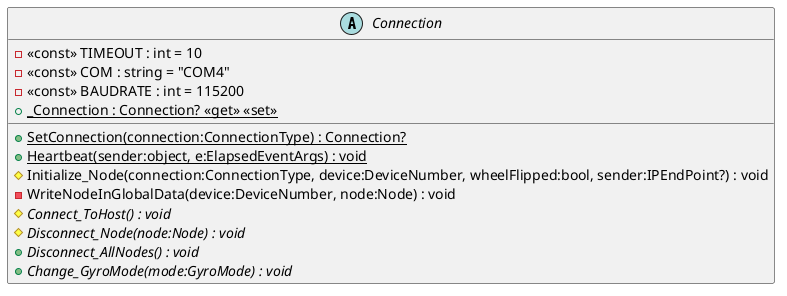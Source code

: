 @startuml
abstract class Connection {
    - <<const>> TIMEOUT : int = 10
    - <<const>> COM : string = "COM4"
    - <<const>> BAUDRATE : int = 115200
    + {static} _Connection : Connection? <<get>> <<set>>
    + {static} SetConnection(connection:ConnectionType) : Connection?
    + {static} Heartbeat(sender:object, e:ElapsedEventArgs) : void
    # Initialize_Node(connection:ConnectionType, device:DeviceNumber, wheelFlipped:bool, sender:IPEndPoint?) : void
    - WriteNodeInGlobalData(device:DeviceNumber, node:Node) : void
    # {abstract} Connect_ToHost() : void
    # {abstract} Disconnect_Node(node:Node) : void
    + {abstract} Disconnect_AllNodes() : void
    + {abstract} Change_GyroMode(mode:GyroMode) : void
}
@enduml
